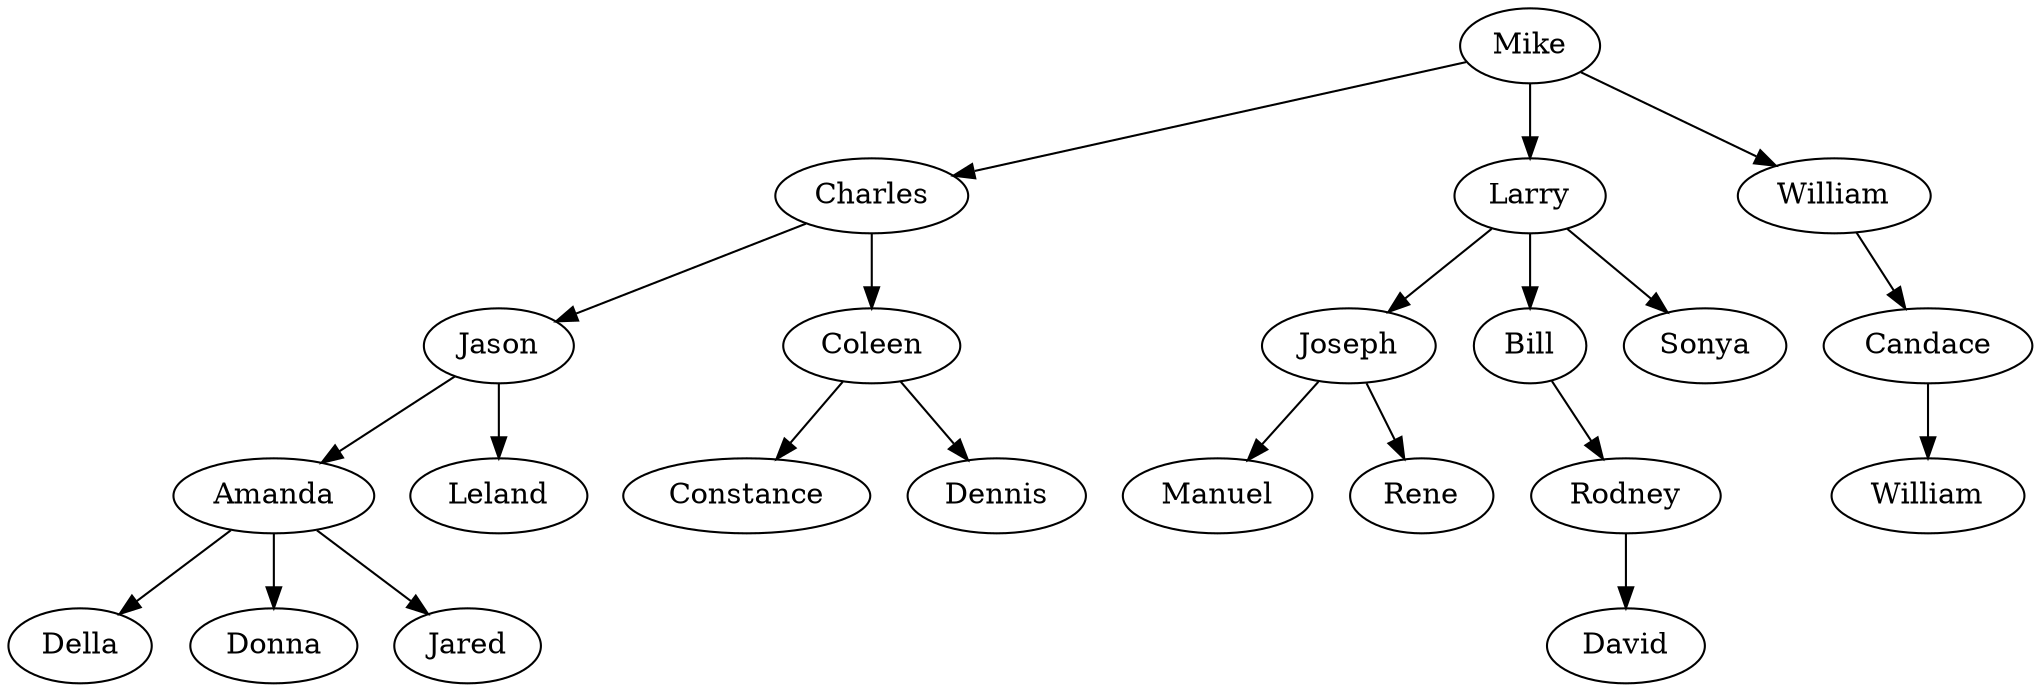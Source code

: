 // Garden family tree
digraph {
	0 [label=Mike]
	1 [label=Charles]
	0 -> 1
	1 [label=Charles]
	3 [label=Jason]
	1 -> 3
	3 [label=Jason]
	6 [label=Amanda]
	3 -> 6
	6 [label=Amanda]
	12 [label=Della]
	6 -> 12
	12 [label=Della]
	16 [label=Donna]
	6 -> 16
	16 [label=Donna]
	20 [label=Jared]
	6 -> 20
	20 [label=Jared]
	13 [label=Leland]
	3 -> 13
	13 [label=Leland]
	7 [label=Coleen]
	1 -> 7
	7 [label=Coleen]
	14 [label=Constance]
	7 -> 14
	14 [label=Constance]
	18 [label=Dennis]
	7 -> 18
	18 [label=Dennis]
	2 [label=Larry]
	0 -> 2
	2 [label=Larry]
	5 [label=Joseph]
	2 -> 5
	5 [label=Joseph]
	10 [label=Manuel]
	5 -> 10
	10 [label=Manuel]
	17 [label=Rene]
	5 -> 17
	17 [label=Rene]
	9 [label=Bill]
	2 -> 9
	9 [label=Bill]
	15 [label=Rodney]
	9 -> 15
	15 [label=Rodney]
	21 [label=David]
	15 -> 21
	21 [label=David]
	11 [label=Sonya]
	2 -> 11
	11 [label=Sonya]
	4 [label=William]
	0 -> 4
	4 [label=William]
	8 [label=Candace]
	4 -> 8
	8 [label=Candace]
	19 [label=William]
	8 -> 19
	19 [label=William]
}
